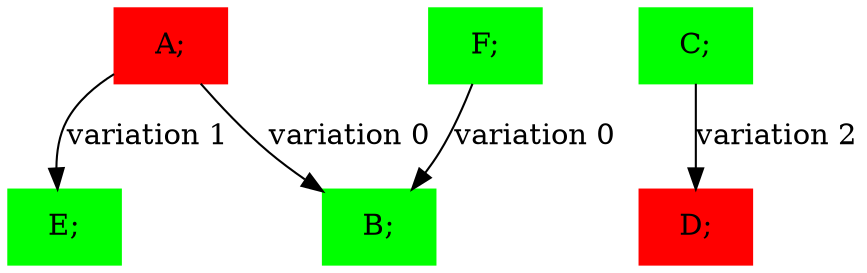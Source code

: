 digraph prereqs {
A [ shape=box, label="A;", color=red, style=filled ];
B [ shape=box, label="B;", color=green, style=filled ];
C [ shape=box, label="C;", color=green, style=filled ];
D [ shape=box, label="D;", color=red, style=filled ];
E [ shape=box, label="E;", color=green, style=filled ];
F [ shape=box, label="F;", color=green, style=filled ];
A -> B [ label="variation 0" ];
C -> D [ label="variation 2" ];
A -> E [ label="variation 1" ];
F -> B [ label="variation 0" ];
}
